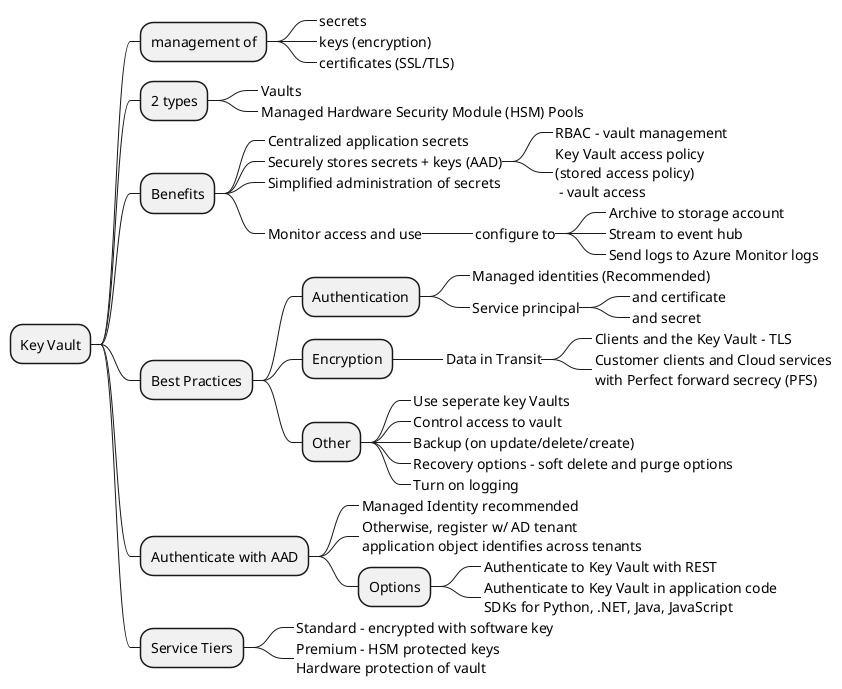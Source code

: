 @startmindmap "Key Vault"

+ Key Vault
++ management of
+++_ secrets
+++_ keys (encryption)
+++_ certificates (SSL/TLS)
++ 2 types
+++_ Vaults
+++_ Managed Hardware Security Module (HSM) Pools

++ Benefits
+++_ Centralized application secrets
+++_ Securely stores secrets + keys (AAD)
++++_ RBAC - vault management
++++_ Key Vault access policy\n(stored access policy)\n - vault access
+++_ Simplified administration of secrets
+++_ Monitor access and use
++++_ configure to
+++++_ Archive to storage account
+++++_ Stream to event hub
+++++_ Send logs to Azure Monitor logs

++ Best Practices
+++ Authentication
++++_ Managed identities (Recommended)
++++_ Service principal
+++++_ and certificate
+++++_ and secret
+++ Encryption
++++_ Data in Transit
+++++_ Clients and the Key Vault - TLS
+++++_ Customer clients and Cloud services\nwith Perfect forward secrecy (PFS)
+++ Other
++++_ Use seperate key Vaults
++++_ Control access to vault
++++_ Backup (on update/delete/create)
++++_ Recovery options - soft delete and purge options
++++_ Turn on logging
++ Authenticate with AAD
+++_ Managed Identity recommended
+++_ Otherwise, register w/ AD tenant\napplication object identifies across tenants
+++ Options
++++_ Authenticate to Key Vault with REST
++++_ Authenticate to Key Vault in application code\nSDKs for Python, .NET, Java, JavaScript
++ Service Tiers
+++_ Standard - encrypted with software key
+++_ Premium - HSM protected keys\nHardware protection of vault

@endmindmap